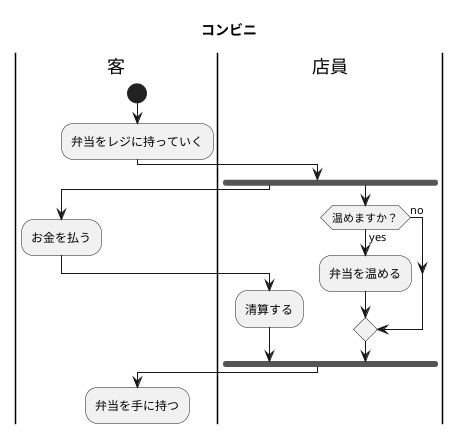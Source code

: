 @startuml
title コンビニ
|客|
start
:弁当をレジに持っていく;
|店員|
fork
|客|
:お金を払う;
|店員|
:清算する;
fork again
if (温めますか？) then(yes)
:弁当を温める;
else (no)
endif
end fork
|客|
:弁当を手に持つ;
@enduml